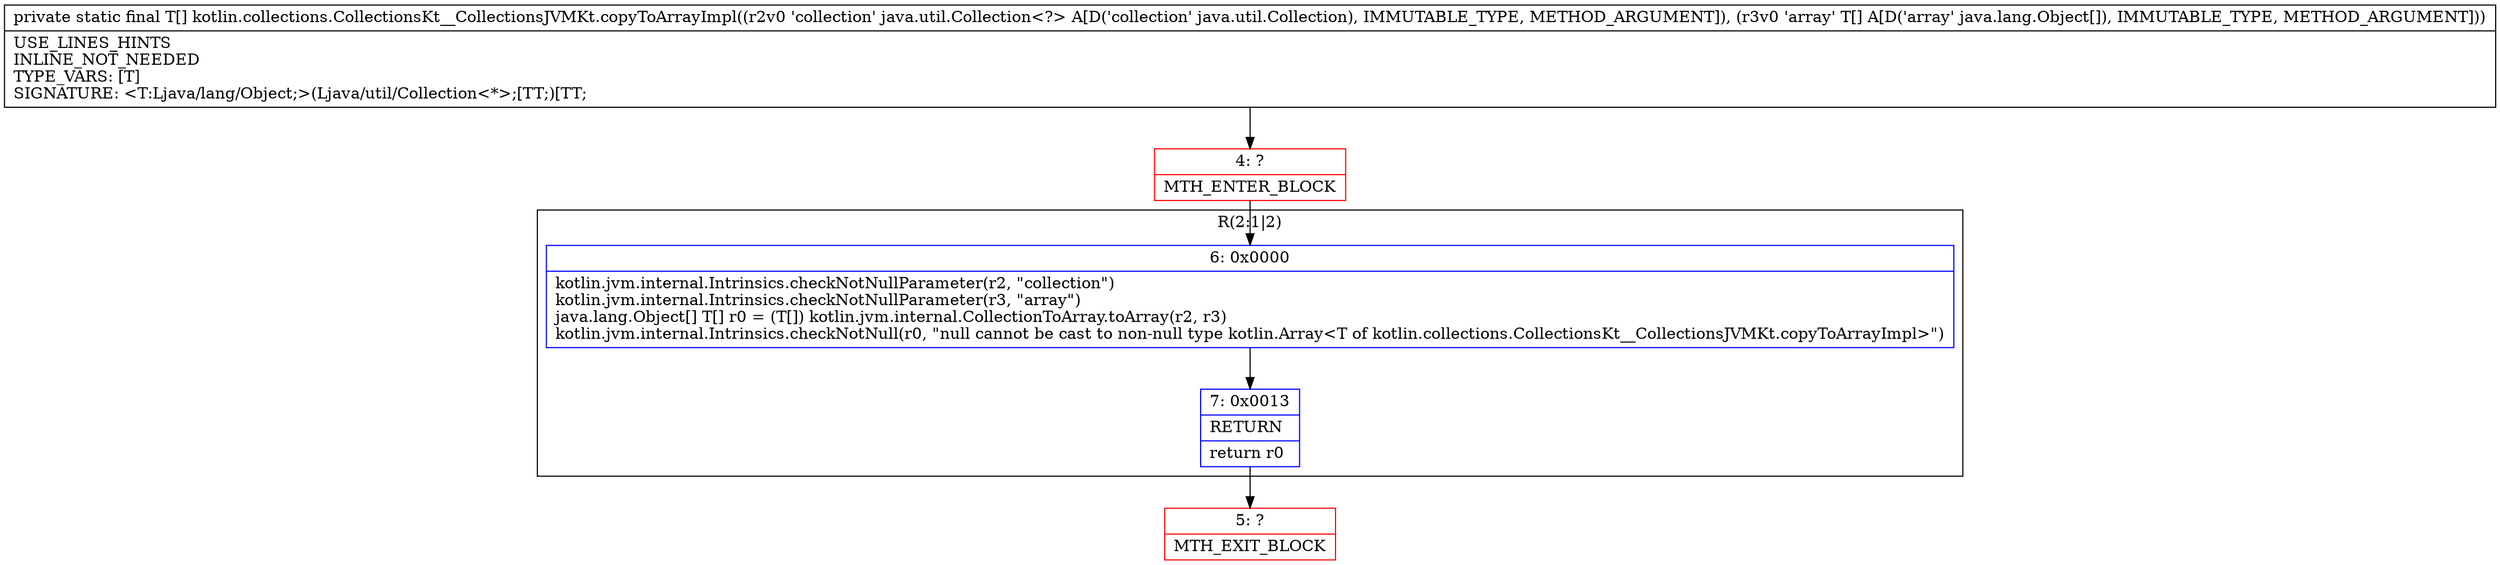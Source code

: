 digraph "CFG forkotlin.collections.CollectionsKt__CollectionsJVMKt.copyToArrayImpl(Ljava\/util\/Collection;[Ljava\/lang\/Object;)[Ljava\/lang\/Object;" {
subgraph cluster_Region_1695153312 {
label = "R(2:1|2)";
node [shape=record,color=blue];
Node_6 [shape=record,label="{6\:\ 0x0000|kotlin.jvm.internal.Intrinsics.checkNotNullParameter(r2, \"collection\")\lkotlin.jvm.internal.Intrinsics.checkNotNullParameter(r3, \"array\")\ljava.lang.Object[] T[] r0 = (T[]) kotlin.jvm.internal.CollectionToArray.toArray(r2, r3)\lkotlin.jvm.internal.Intrinsics.checkNotNull(r0, \"null cannot be cast to non\-null type kotlin.Array\<T of kotlin.collections.CollectionsKt__CollectionsJVMKt.copyToArrayImpl\>\")\l}"];
Node_7 [shape=record,label="{7\:\ 0x0013|RETURN\l|return r0\l}"];
}
Node_4 [shape=record,color=red,label="{4\:\ ?|MTH_ENTER_BLOCK\l}"];
Node_5 [shape=record,color=red,label="{5\:\ ?|MTH_EXIT_BLOCK\l}"];
MethodNode[shape=record,label="{private static final T[] kotlin.collections.CollectionsKt__CollectionsJVMKt.copyToArrayImpl((r2v0 'collection' java.util.Collection\<?\> A[D('collection' java.util.Collection), IMMUTABLE_TYPE, METHOD_ARGUMENT]), (r3v0 'array' T[] A[D('array' java.lang.Object[]), IMMUTABLE_TYPE, METHOD_ARGUMENT]))  | USE_LINES_HINTS\lINLINE_NOT_NEEDED\lTYPE_VARS: [T]\lSIGNATURE: \<T:Ljava\/lang\/Object;\>(Ljava\/util\/Collection\<*\>;[TT;)[TT;\l}"];
MethodNode -> Node_4;Node_6 -> Node_7;
Node_7 -> Node_5;
Node_4 -> Node_6;
}

